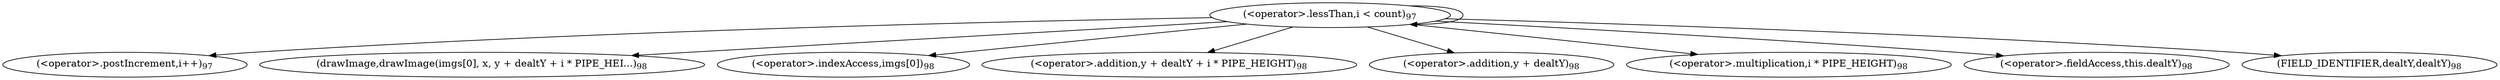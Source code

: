 digraph "drawTopHard" {  
"278" [label = <(&lt;operator&gt;.lessThan,i &lt; count)<SUB>97</SUB>> ]
"281" [label = <(&lt;operator&gt;.postIncrement,i++)<SUB>97</SUB>> ]
"284" [label = <(drawImage,drawImage(imgs[0], x, y + dealtY + i * PIPE_HEI...)<SUB>98</SUB>> ]
"286" [label = <(&lt;operator&gt;.indexAccess,imgs[0])<SUB>98</SUB>> ]
"290" [label = <(&lt;operator&gt;.addition,y + dealtY + i * PIPE_HEIGHT)<SUB>98</SUB>> ]
"291" [label = <(&lt;operator&gt;.addition,y + dealtY)<SUB>98</SUB>> ]
"296" [label = <(&lt;operator&gt;.multiplication,i * PIPE_HEIGHT)<SUB>98</SUB>> ]
"293" [label = <(&lt;operator&gt;.fieldAccess,this.dealtY)<SUB>98</SUB>> ]
"295" [label = <(FIELD_IDENTIFIER,dealtY,dealtY)<SUB>98</SUB>> ]
  "278" -> "296" 
  "278" -> "293" 
  "278" -> "286" 
  "278" -> "284" 
  "278" -> "278" 
  "278" -> "281" 
  "278" -> "290" 
  "278" -> "295" 
  "278" -> "291" 
}
